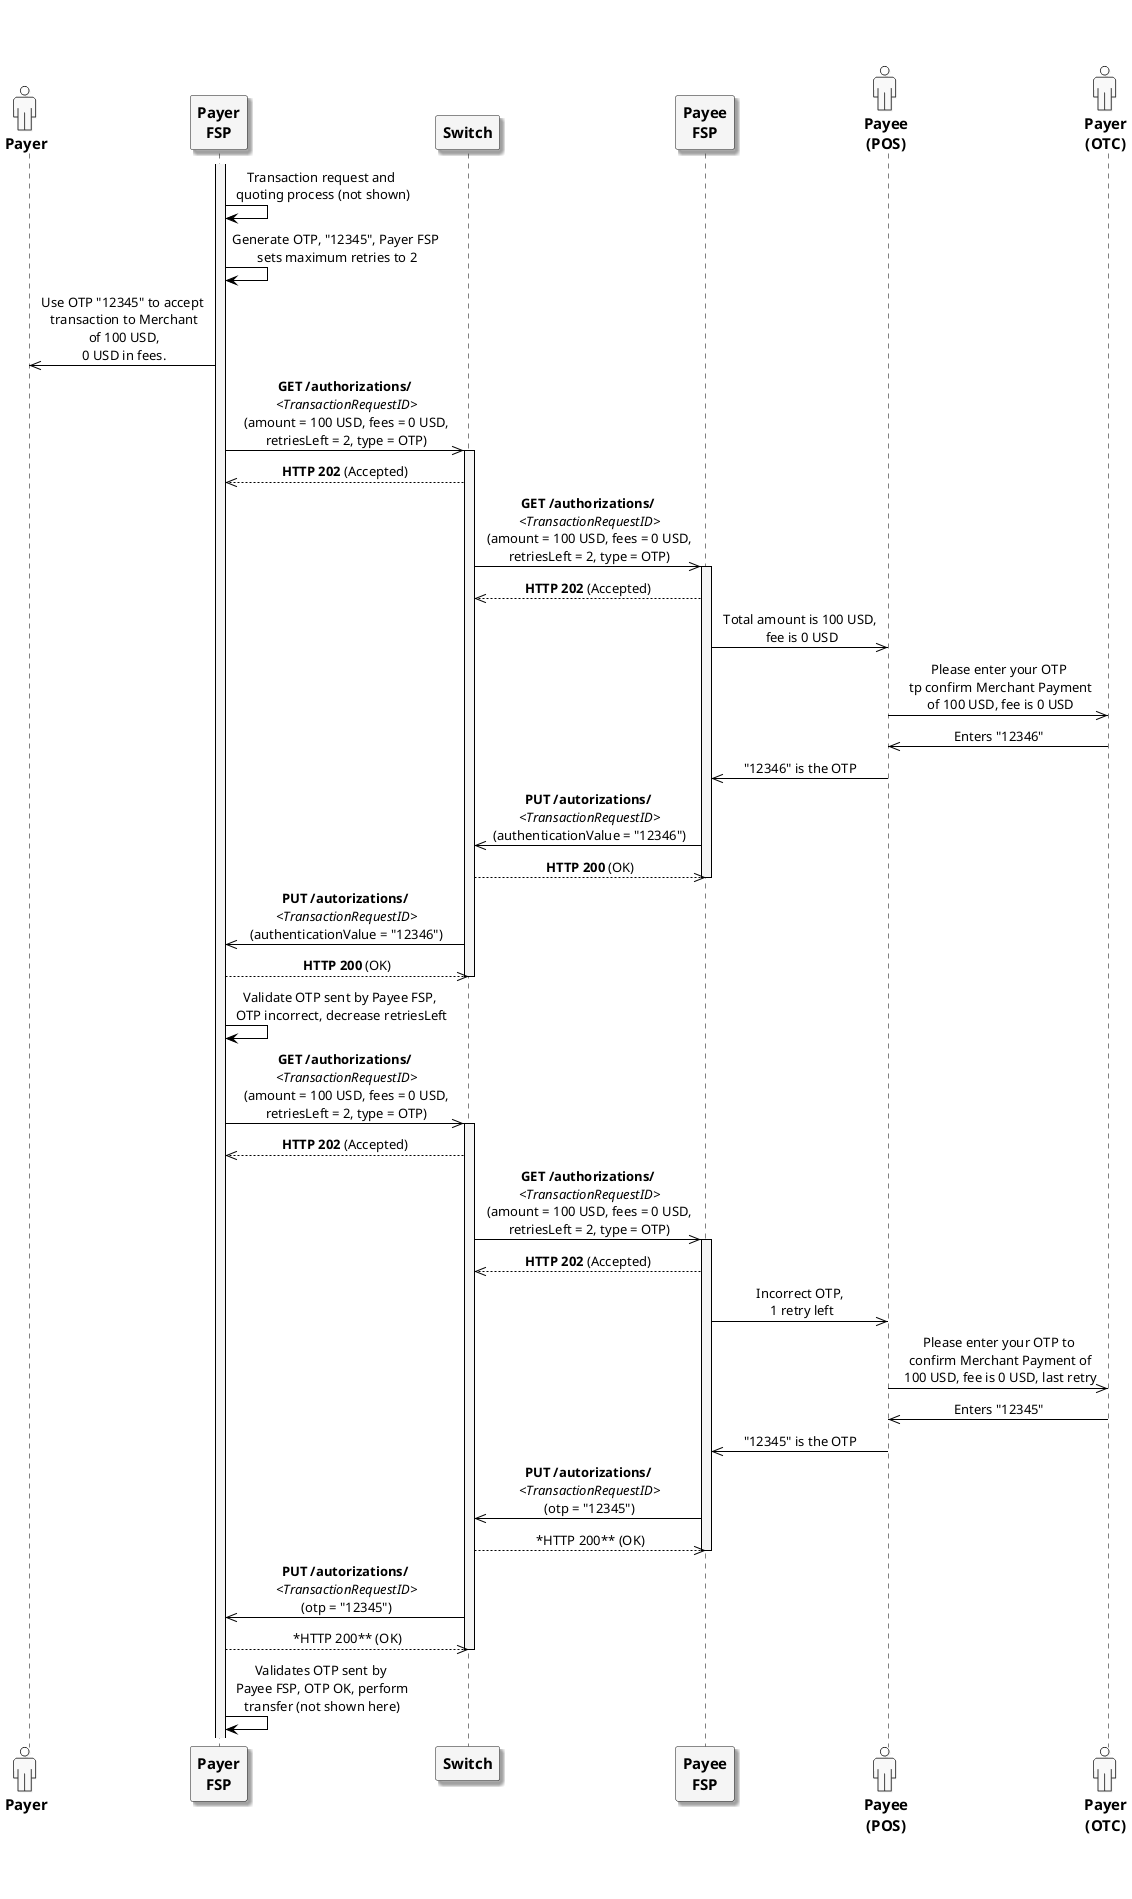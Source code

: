 /'*****
License
--------------
Copyright © 2017 Bill & Melinda Gates Foundation
The Mojaloop files are made available by the Bill & Melinda Gates Foundation under the Apache License, Version 2.0 (the "License") and you may not use these files except in compliance with the License. You may obtain a copy of the License at
http://www.apache.org/licenses/LICENSE-2.0
Unless required by applicable law or agreed to in writing, the Mojaloop files are distributed on an "AS IS" BASIS, WITHOUT WARRANTIES OR CONDITIONS OF ANY KIND, either express or implied. See the License for the specific language governing permissions and limitations under the License.
Contributors
--------------
This is the official list of the Mojaloop project contributors for this file.
Names of the original copyright holders (individuals or organizations)
should be listed with a '*' in the first column. People who have
contributed from an organization can be listed under the organization
that actually holds the copyright for their contributions (see the
Gates Foundation organization for an example). Those individuals should have
their names indented and be marked with a '-'. Email address can be added
optionally within square brackets <email>.
* Gates Foundation
- Name Surname <name.surname@gatesfoundation.com>

* Henk Kodde <henk.kodde@modusbox.com>
--------------
******'/

@startuml

' define actor image
sprite $actor [25x48/16] {
    0000000000010000000000000
    0000000006CAC910000000000
    0000000095101292000000000
    0000000651000119000000000
    0000000B10000018400000000
    0000001A10000016600000000
    0000000B10000017510000000
    000000083100001A210000000
    0000000191000176110000000
    000000003A866A61100000000
    0000000000466211100000000
    0003333333334443333310000
    0088888888888888888892000
    0821111111111111111118200
    8311111111111111111111A00
    A111111111111111111111A20
    A111111111111111111111A20
    A111111111111111111111A20
    A111111111111111111111A20
    A111111111111111111111A20
    A111111111111111111111A20
    A111111111111111111111A20
    A111111111111111111111A20
    A111551111111111138111A20
    A111661111111111139111A20
    A211661111111111139111A20
    A211661111111111139111A20
    A211661111161111139111A20
    A2116611111A2111139111A20
    A2116611111A2111139111A20
    A2116611111A2111139111A20
    A7669611111A211113A666B20
    36669611111A211113A666610
    00016611111A2111139111110
    00006611111A2111139100000
    00006611111A2111139100000
    00006611111A2111139100000
    00006611111A2111139100000
    00006611111A2111139100000
    00006611111A2111139100000
    00006611111A2111139100000
    00006611111A2111139100000
    00006611111A2111139100000
    00006611111A2111139100000
    00006966666B7666679100000
    0000266666666666664100000
    0000000111111111111100000
    0000000000000000000000000
}

' declaring skinparam
skinparam sequenceMessageAlign center
skinparam shadowing false
skinparam defaultFontName Arial
skinparam monochrome true
skinparam SequenceLifeLineBackgroundColor WhiteSmoke
skinparam SequenceLifeLineBorderColor Black
skinparam ActorFontStyle Bold
skinparam ActorFontSize 15
skinparam ParticipantFontStyle Bold
skinparam ParticipantFontSize 15
skinparam ParticipantBackgroundColor WhiteSmoke
skinparam ArrowColor Black

skinparam actor {
    Bordercolor none
    Backgroundcolor none
    shadowing false
}

skinparam participant {
    shadowing true
}

' declare title
' title Payer enters incorrect authorization value (OTP)

' Actor Keys:
' participant - FSP(Payer/Payee) and Switch
' actor - Payer/Payee(OTC/POS)

' declare actors
actor "<$actor>\nPayer" as Payer
participant "Payer\nFSP" as PayerFSP
participant "Switch" as Switch
participant "Payee\nFSP" as PayeeFSP
actor "<$actor>\nPayee\n(POS)" as PayeePOS
actor "<$actor>\nPayer\n(OTC)" as PayerOTC

' start flow
activate PayerFSP
PayerFSP -> PayerFSP: Transaction request and\n quoting process (not shown)
PayerFSP -> PayerFSP: Generate OTP, "12345", Payer FSP\n sets maximum retries to 2
Payer <<- PayerFSP: Use OTP "12345" to accept\n transaction to Merchant\n of 100 USD,\n 0 USD in fees.
PayerFSP ->> Switch: **GET /authorizations/**\n <i><TransactionRequestID></i>\n (amount = 100 USD, fees = 0 USD,\n retriesLeft = 2, type = OTP)
activate Switch
PayerFSP <<-- Switch: **HTTP 202** (Accepted)
Switch ->> PayeeFSP: **GET /authorizations/**\n <i><TransactionRequestID></i>\n (amount = 100 USD, fees = 0 USD,\n retriesLeft = 2, type = OTP)
activate PayeeFSP
Switch <<-- PayeeFSP: **HTTP 202** (Accepted)
PayeeFSP ->> PayeePOS: Total amount is 100 USD,\n fee is 0 USD
PayeePOS ->> PayerOTC: Please enter your OTP\n tp confirm Merchant Payment\n of 100 USD, fee is 0 USD
PayeePOS <<- PayerOTC: Enters "12346"
PayeeFSP <<- PayeePOS: "12346" is the OTP
Switch <<- PayeeFSP: **PUT /autorizations/**\n <i><TransactionRequestID></i>\n (authenticationValue = "12346")
Switch -->> PayeeFSP: **HTTP 200** (OK)
deactivate PayeeFSP
PayerFSP <<- Switch:  **PUT /autorizations/**\n <i><TransactionRequestID></i>\n (authenticationValue = "12346")
PayerFSP -->> Switch: **HTTP 200** (OK)
deactivate Switch
PayerFSP -> PayerFSP: Validate OTP sent by Payee FSP,\n OTP incorrect, decrease retriesLeft
PayerFSP ->> Switch:  **GET /authorizations/**\n <i><TransactionRequestID></i>\n (amount = 100 USD, fees = 0 USD,\n retriesLeft = 2, type = OTP)
activate Switch
PayerFSP <<-- Switch: **HTTP 202** (Accepted)
Switch ->> PayeeFSP:  **GET /authorizations/**\n <i><TransactionRequestID></i>\n (amount = 100 USD, fees = 0 USD,\n retriesLeft = 2, type = OTP)
activate PayeeFSP
Switch <<-- PayeeFSP: **HTTP 202** (Accepted)
PayeeFSP ->> PayeePOS: Incorrect OTP,\n 1 retry left
PayeePOS ->> PayerOTC: Please enter your OTP to\n confirm Merchant Payment of\n 100 USD, fee is 0 USD, last retry
PayeePOS <<- PayerOTC: Enters "12345"
PayeeFSP <<- PayeePOS: "12345" is the OTP
Switch <<- PayeeFSP: **PUT /autorizations/**\n <i><TransactionRequestID></i>\n (otp = "12345")
Switch -->> PayeeFSP: *HTTP 200** (OK)
deactivate PayeeFSP
PayerFSP <<- Switch: **PUT /autorizations/**\n <i><TransactionRequestID></i>\n (otp = "12345")
PayerFSP -->> Switch: *HTTP 200** (OK)
deactivate Switch
PayerFSP -> PayerFSP: Validates OTP sent by\n Payee FSP, OTP OK, perform\n transfer (not shown here)
@enduml
